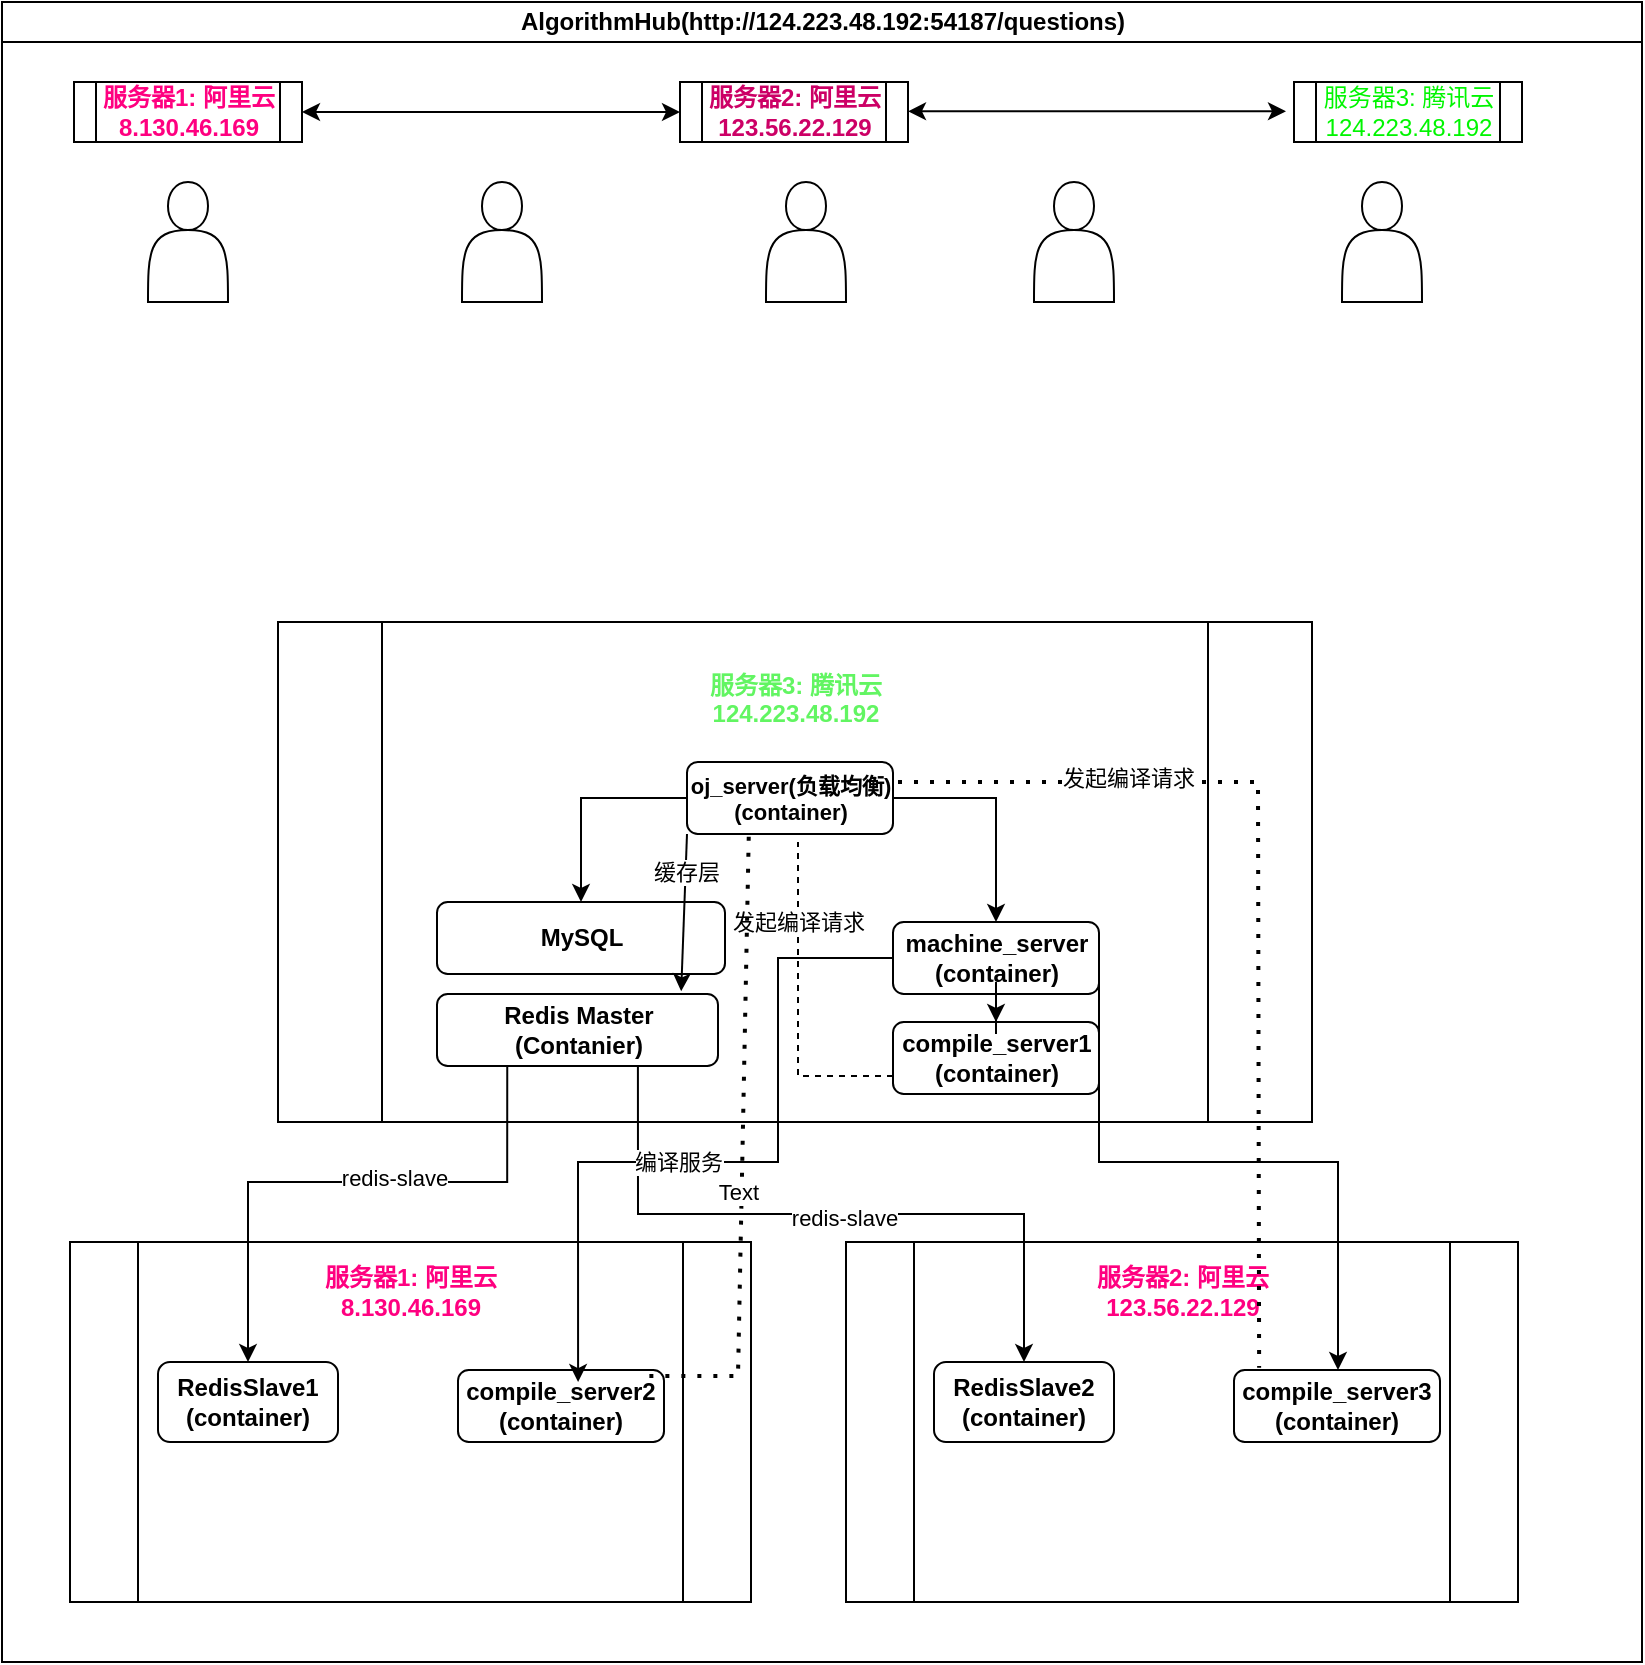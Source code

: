 <mxfile version="24.0.7" type="github">
  <diagram id="prtHgNgQTEPvFCAcTncT" name="Page-1">
    <mxGraphModel dx="1816" dy="514" grid="1" gridSize="10" guides="1" tooltips="1" connect="1" arrows="1" fold="1" page="1" pageScale="1" pageWidth="827" pageHeight="1169" math="0" shadow="0">
      <root>
        <mxCell id="0" />
        <mxCell id="1" parent="0" />
        <mxCell id="dNxyNK7c78bLwvsdeMH5-11" value="AlgorithmHub(http://124.223.48.192:54187/questions)" style="swimlane;html=1;startSize=20;horizontal=1;containerType=tree;glass=0;" parent="1" vertex="1">
          <mxGeometry x="-10" y="70" width="820" height="830" as="geometry" />
        </mxCell>
        <mxCell id="q6-PjsSTL5TGRvUFHwgN-34" value="&lt;font color=&quot;#ff0080&quot;&gt;&lt;b&gt;服务器2: 阿里云&lt;/b&gt;&lt;/font&gt;&lt;div&gt;&lt;font color=&quot;#ff0080&quot;&gt;&lt;b&gt;123.56.22.129&lt;br&gt;&lt;/b&gt;&lt;/font&gt;&lt;div&gt;&lt;font color=&quot;#ff0080&quot;&gt;&lt;b&gt;&lt;br&gt;&lt;/b&gt;&lt;/font&gt;&lt;/div&gt;&lt;div&gt;&lt;font color=&quot;#ff0080&quot;&gt;&lt;b&gt;&lt;br&gt;&lt;/b&gt;&lt;/font&gt;&lt;/div&gt;&lt;div&gt;&lt;font color=&quot;#ff0080&quot;&gt;&lt;b&gt;&lt;br&gt;&lt;/b&gt;&lt;/font&gt;&lt;/div&gt;&lt;div&gt;&lt;font color=&quot;#ff0080&quot;&gt;&lt;b&gt;&lt;br&gt;&lt;/b&gt;&lt;/font&gt;&lt;/div&gt;&lt;div&gt;&lt;font color=&quot;#ff0080&quot;&gt;&lt;b&gt;&lt;br&gt;&lt;/b&gt;&lt;/font&gt;&lt;/div&gt;&lt;div&gt;&lt;font color=&quot;#ff0080&quot;&gt;&lt;b&gt;&lt;br&gt;&lt;/b&gt;&lt;/font&gt;&lt;/div&gt;&lt;div&gt;&lt;font color=&quot;#ff0080&quot;&gt;&lt;b&gt;&lt;br&gt;&lt;/b&gt;&lt;/font&gt;&lt;/div&gt;&lt;div&gt;&lt;font color=&quot;#ff0080&quot;&gt;&lt;b&gt;&lt;br&gt;&lt;/b&gt;&lt;/font&gt;&lt;/div&gt;&lt;div&gt;&lt;br&gt;&lt;/div&gt;&lt;/div&gt;" style="shape=process;whiteSpace=wrap;html=1;backgroundOutline=1;" vertex="1" parent="dNxyNK7c78bLwvsdeMH5-11">
          <mxGeometry x="422" y="620" width="336" height="180" as="geometry" />
        </mxCell>
        <mxCell id="q6-PjsSTL5TGRvUFHwgN-31" value="&lt;font color=&quot;#ff0080&quot;&gt;&lt;b&gt;服务器1: 阿里云&lt;/b&gt;&lt;/font&gt;&lt;div&gt;&lt;font color=&quot;#ff0080&quot;&gt;&lt;b&gt;8.130.46.169&lt;/b&gt;&lt;/font&gt;&lt;/div&gt;&lt;div&gt;&lt;font color=&quot;#ff0080&quot;&gt;&lt;b&gt;&lt;br&gt;&lt;/b&gt;&lt;/font&gt;&lt;/div&gt;&lt;div&gt;&lt;font color=&quot;#ff0080&quot;&gt;&lt;b&gt;&lt;br&gt;&lt;/b&gt;&lt;/font&gt;&lt;/div&gt;&lt;div&gt;&lt;font color=&quot;#ff0080&quot;&gt;&lt;b&gt;&lt;br&gt;&lt;/b&gt;&lt;/font&gt;&lt;/div&gt;&lt;div&gt;&lt;font color=&quot;#ff0080&quot;&gt;&lt;b&gt;&lt;br&gt;&lt;/b&gt;&lt;/font&gt;&lt;/div&gt;&lt;div&gt;&lt;font color=&quot;#ff0080&quot;&gt;&lt;b&gt;&lt;br&gt;&lt;/b&gt;&lt;/font&gt;&lt;/div&gt;&lt;div&gt;&lt;font color=&quot;#ff0080&quot;&gt;&lt;b&gt;&lt;br&gt;&lt;/b&gt;&lt;/font&gt;&lt;/div&gt;&lt;div&gt;&lt;font color=&quot;#ff0080&quot;&gt;&lt;b&gt;&lt;br&gt;&lt;/b&gt;&lt;/font&gt;&lt;/div&gt;&lt;div&gt;&lt;font color=&quot;#ff0080&quot;&gt;&lt;b&gt;&lt;br&gt;&lt;/b&gt;&lt;/font&gt;&lt;/div&gt;&lt;div&gt;&lt;br&gt;&lt;/div&gt;" style="shape=process;whiteSpace=wrap;html=1;backgroundOutline=1;" vertex="1" parent="dNxyNK7c78bLwvsdeMH5-11">
          <mxGeometry x="34" y="620" width="340.5" height="180" as="geometry" />
        </mxCell>
        <mxCell id="q6-PjsSTL5TGRvUFHwgN-4" value="&lt;b style=&quot;&quot;&gt;&lt;font color=&quot;#ff0080&quot;&gt;服务器1: 阿里云&lt;/font&gt;&lt;/b&gt;&lt;div&gt;&lt;b style=&quot;&quot;&gt;&lt;font color=&quot;#ff0080&quot;&gt;8.130.46.169&lt;/font&gt;&lt;/b&gt;&lt;/div&gt;" style="shape=process;whiteSpace=wrap;html=1;backgroundOutline=1;" vertex="1" parent="dNxyNK7c78bLwvsdeMH5-11">
          <mxGeometry x="36" y="40" width="114" height="30" as="geometry" />
        </mxCell>
        <mxCell id="q6-PjsSTL5TGRvUFHwgN-15" value="&lt;b style=&quot;&quot;&gt;&lt;font color=&quot;#cc0066&quot;&gt;服务器2: 阿里云&lt;/font&gt;&lt;/b&gt;&lt;div&gt;&lt;b style=&quot;&quot;&gt;&lt;font color=&quot;#cc0066&quot;&gt;123.56.22.129&lt;/font&gt;&lt;/b&gt;&lt;/div&gt;" style="shape=process;whiteSpace=wrap;html=1;backgroundOutline=1;" vertex="1" parent="dNxyNK7c78bLwvsdeMH5-11">
          <mxGeometry x="339" y="40" width="114" height="30" as="geometry" />
        </mxCell>
        <mxCell id="q6-PjsSTL5TGRvUFHwgN-16" value="&lt;font color=&quot;#00f500&quot;&gt;服务器3: 腾讯云&lt;/font&gt;&lt;div&gt;&lt;font color=&quot;#00f500&quot;&gt;124.223.48.192&lt;/font&gt;&lt;/div&gt;" style="shape=process;whiteSpace=wrap;html=1;backgroundOutline=1;" vertex="1" parent="dNxyNK7c78bLwvsdeMH5-11">
          <mxGeometry x="646" y="40" width="114" height="30" as="geometry" />
        </mxCell>
        <mxCell id="q6-PjsSTL5TGRvUFHwgN-18" value="" style="endArrow=classic;startArrow=classic;html=1;rounded=0;entryX=0;entryY=0.5;entryDx=0;entryDy=0;exitX=1;exitY=0.5;exitDx=0;exitDy=0;" edge="1" parent="dNxyNK7c78bLwvsdeMH5-11" source="q6-PjsSTL5TGRvUFHwgN-4" target="q6-PjsSTL5TGRvUFHwgN-15">
          <mxGeometry width="50" height="50" relative="1" as="geometry">
            <mxPoint x="236" y="100" as="sourcePoint" />
            <mxPoint x="286" y="50" as="targetPoint" />
          </mxGeometry>
        </mxCell>
        <mxCell id="q6-PjsSTL5TGRvUFHwgN-19" value="" style="endArrow=classic;startArrow=classic;html=1;rounded=0;entryX=0;entryY=0.5;entryDx=0;entryDy=0;exitX=1;exitY=0.5;exitDx=0;exitDy=0;" edge="1" parent="dNxyNK7c78bLwvsdeMH5-11">
          <mxGeometry width="50" height="50" relative="1" as="geometry">
            <mxPoint x="453" y="54.66" as="sourcePoint" />
            <mxPoint x="642" y="54.66" as="targetPoint" />
          </mxGeometry>
        </mxCell>
        <mxCell id="q6-PjsSTL5TGRvUFHwgN-20" value="&lt;font color=&quot;#62f562&quot;&gt;&lt;b&gt;服务器3: 腾讯云&lt;/b&gt;&lt;/font&gt;&lt;div&gt;&lt;font color=&quot;#62f562&quot;&gt;&lt;b&gt;124.223.48.192&lt;/b&gt;&lt;/font&gt;&lt;/div&gt;&lt;div&gt;&lt;font color=&quot;#62f562&quot;&gt;&lt;b&gt;&lt;br&gt;&lt;/b&gt;&lt;/font&gt;&lt;/div&gt;&lt;div&gt;&lt;font color=&quot;#62f562&quot;&gt;&lt;b&gt;&lt;br&gt;&lt;/b&gt;&lt;/font&gt;&lt;/div&gt;&lt;div&gt;&lt;font color=&quot;#62f562&quot;&gt;&lt;b&gt;&lt;br&gt;&lt;/b&gt;&lt;/font&gt;&lt;/div&gt;&lt;div&gt;&lt;font color=&quot;#62f562&quot;&gt;&lt;b&gt;&lt;br&gt;&lt;/b&gt;&lt;/font&gt;&lt;/div&gt;&lt;div&gt;&lt;font color=&quot;#62f562&quot;&gt;&lt;b&gt;&lt;br&gt;&lt;/b&gt;&lt;/font&gt;&lt;/div&gt;&lt;div&gt;&lt;font color=&quot;#62f562&quot;&gt;&lt;b&gt;&lt;br&gt;&lt;/b&gt;&lt;/font&gt;&lt;/div&gt;&lt;div&gt;&lt;font color=&quot;#62f562&quot;&gt;&lt;b&gt;&lt;br&gt;&lt;/b&gt;&lt;/font&gt;&lt;/div&gt;&lt;div&gt;&lt;font color=&quot;#62f562&quot;&gt;&lt;b&gt;&lt;br&gt;&lt;/b&gt;&lt;/font&gt;&lt;/div&gt;&lt;div&gt;&lt;font color=&quot;#62f562&quot;&gt;&lt;b&gt;&lt;br&gt;&lt;/b&gt;&lt;/font&gt;&lt;/div&gt;&lt;div&gt;&lt;font color=&quot;#62f562&quot;&gt;&lt;b&gt;&lt;br&gt;&lt;/b&gt;&lt;/font&gt;&lt;/div&gt;&lt;div&gt;&lt;font color=&quot;#62f562&quot;&gt;&lt;b&gt;&lt;br&gt;&lt;/b&gt;&lt;/font&gt;&lt;/div&gt;&lt;div&gt;&lt;br&gt;&lt;/div&gt;" style="shape=process;whiteSpace=wrap;html=1;backgroundOutline=1;" vertex="1" parent="dNxyNK7c78bLwvsdeMH5-11">
          <mxGeometry x="138" y="310" width="517" height="250" as="geometry" />
        </mxCell>
        <mxCell id="q6-PjsSTL5TGRvUFHwgN-44" style="edgeStyle=orthogonalEdgeStyle;rounded=0;orthogonalLoop=1;jettySize=auto;html=1;exitX=0;exitY=0.5;exitDx=0;exitDy=0;" edge="1" parent="dNxyNK7c78bLwvsdeMH5-11" source="q6-PjsSTL5TGRvUFHwgN-21" target="q6-PjsSTL5TGRvUFHwgN-22">
          <mxGeometry relative="1" as="geometry" />
        </mxCell>
        <mxCell id="q6-PjsSTL5TGRvUFHwgN-45" style="edgeStyle=orthogonalEdgeStyle;rounded=0;orthogonalLoop=1;jettySize=auto;html=1;exitX=1;exitY=0.5;exitDx=0;exitDy=0;" edge="1" parent="dNxyNK7c78bLwvsdeMH5-11" source="q6-PjsSTL5TGRvUFHwgN-21" target="q6-PjsSTL5TGRvUFHwgN-26">
          <mxGeometry relative="1" as="geometry" />
        </mxCell>
        <mxCell id="q6-PjsSTL5TGRvUFHwgN-21" value="&lt;font style=&quot;font-size: 11px;&quot;&gt;&lt;b&gt;oj_server(&lt;font style=&quot;font-size: 11px;&quot;&gt;负载均衡&lt;/font&gt;)&lt;/b&gt;&lt;/font&gt;&lt;div style=&quot;font-size: 11px;&quot;&gt;&lt;font style=&quot;font-size: 11px;&quot;&gt;&lt;b&gt;(container)&lt;/b&gt;&lt;/font&gt;&lt;/div&gt;" style="rounded=1;whiteSpace=wrap;html=1;" vertex="1" parent="dNxyNK7c78bLwvsdeMH5-11">
          <mxGeometry x="342.5" y="380" width="103" height="36" as="geometry" />
        </mxCell>
        <mxCell id="q6-PjsSTL5TGRvUFHwgN-22" value="&lt;b&gt;MySQL&lt;/b&gt;" style="rounded=1;whiteSpace=wrap;html=1;" vertex="1" parent="dNxyNK7c78bLwvsdeMH5-11">
          <mxGeometry x="217.5" y="450" width="144" height="36" as="geometry" />
        </mxCell>
        <mxCell id="q6-PjsSTL5TGRvUFHwgN-37" style="edgeStyle=orthogonalEdgeStyle;rounded=0;orthogonalLoop=1;jettySize=auto;html=1;exitX=0.25;exitY=1;exitDx=0;exitDy=0;" edge="1" parent="dNxyNK7c78bLwvsdeMH5-11" source="q6-PjsSTL5TGRvUFHwgN-23" target="q6-PjsSTL5TGRvUFHwgN-32">
          <mxGeometry relative="1" as="geometry">
            <Array as="points">
              <mxPoint x="253" y="590" />
              <mxPoint x="123" y="590" />
            </Array>
          </mxGeometry>
        </mxCell>
        <mxCell id="q6-PjsSTL5TGRvUFHwgN-57" value="redis-slave" style="edgeLabel;html=1;align=center;verticalAlign=middle;resizable=0;points=[];" vertex="1" connectable="0" parent="q6-PjsSTL5TGRvUFHwgN-37">
          <mxGeometry x="-0.175" y="-2" relative="1" as="geometry">
            <mxPoint as="offset" />
          </mxGeometry>
        </mxCell>
        <mxCell id="q6-PjsSTL5TGRvUFHwgN-38" style="edgeStyle=orthogonalEdgeStyle;rounded=0;orthogonalLoop=1;jettySize=auto;html=1;exitX=0.715;exitY=1;exitDx=0;exitDy=0;entryX=0.5;entryY=0;entryDx=0;entryDy=0;exitPerimeter=0;" edge="1" parent="dNxyNK7c78bLwvsdeMH5-11" source="q6-PjsSTL5TGRvUFHwgN-23" target="q6-PjsSTL5TGRvUFHwgN-35">
          <mxGeometry relative="1" as="geometry" />
        </mxCell>
        <mxCell id="q6-PjsSTL5TGRvUFHwgN-58" value="redis-slave" style="edgeLabel;html=1;align=center;verticalAlign=middle;resizable=0;points=[];" vertex="1" connectable="0" parent="q6-PjsSTL5TGRvUFHwgN-38">
          <mxGeometry x="0.034" y="-2" relative="1" as="geometry">
            <mxPoint as="offset" />
          </mxGeometry>
        </mxCell>
        <mxCell id="q6-PjsSTL5TGRvUFHwgN-23" value="&lt;b&gt;Redis Master&lt;/b&gt;&lt;div&gt;&lt;b&gt;(Contanier)&lt;/b&gt;&lt;/div&gt;" style="rounded=1;whiteSpace=wrap;html=1;" vertex="1" parent="dNxyNK7c78bLwvsdeMH5-11">
          <mxGeometry x="217.5" y="496" width="140.5" height="36" as="geometry" />
        </mxCell>
        <mxCell id="q6-PjsSTL5TGRvUFHwgN-41" style="edgeStyle=orthogonalEdgeStyle;rounded=0;orthogonalLoop=1;jettySize=auto;html=1;exitX=1;exitY=0.5;exitDx=0;exitDy=0;" edge="1" parent="dNxyNK7c78bLwvsdeMH5-11" source="q6-PjsSTL5TGRvUFHwgN-26" target="q6-PjsSTL5TGRvUFHwgN-36">
          <mxGeometry relative="1" as="geometry">
            <Array as="points">
              <mxPoint x="548" y="580" />
              <mxPoint x="668" y="580" />
            </Array>
          </mxGeometry>
        </mxCell>
        <mxCell id="q6-PjsSTL5TGRvUFHwgN-26" value="&lt;b&gt;machine_server&lt;/b&gt;&lt;div&gt;&lt;b&gt;(container)&lt;/b&gt;&lt;/div&gt;" style="rounded=1;whiteSpace=wrap;html=1;" vertex="1" parent="dNxyNK7c78bLwvsdeMH5-11">
          <mxGeometry x="445.5" y="460" width="103" height="36" as="geometry" />
        </mxCell>
        <mxCell id="q6-PjsSTL5TGRvUFHwgN-30" value="&lt;b&gt;compile_server1&lt;/b&gt;&lt;div&gt;&lt;b&gt;(container)&lt;/b&gt;&lt;/div&gt;" style="rounded=1;whiteSpace=wrap;html=1;" vertex="1" parent="dNxyNK7c78bLwvsdeMH5-11">
          <mxGeometry x="445.5" y="510" width="103" height="36" as="geometry" />
        </mxCell>
        <mxCell id="q6-PjsSTL5TGRvUFHwgN-32" value="&lt;b&gt;RedisSlave1&lt;/b&gt;&lt;div&gt;&lt;b&gt;(container)&lt;/b&gt;&lt;/div&gt;" style="rounded=1;whiteSpace=wrap;html=1;" vertex="1" parent="dNxyNK7c78bLwvsdeMH5-11">
          <mxGeometry x="78" y="680" width="90" height="40" as="geometry" />
        </mxCell>
        <mxCell id="q6-PjsSTL5TGRvUFHwgN-33" value="&lt;b&gt;compile_server2&lt;/b&gt;&lt;div&gt;&lt;b&gt;(container)&lt;/b&gt;&lt;/div&gt;" style="rounded=1;whiteSpace=wrap;html=1;" vertex="1" parent="dNxyNK7c78bLwvsdeMH5-11">
          <mxGeometry x="228" y="684" width="103" height="36" as="geometry" />
        </mxCell>
        <mxCell id="q6-PjsSTL5TGRvUFHwgN-35" value="&lt;b&gt;RedisSlave2&lt;/b&gt;&lt;div&gt;&lt;b&gt;(container)&lt;/b&gt;&lt;/div&gt;" style="rounded=1;whiteSpace=wrap;html=1;" vertex="1" parent="dNxyNK7c78bLwvsdeMH5-11">
          <mxGeometry x="466" y="680" width="90" height="40" as="geometry" />
        </mxCell>
        <mxCell id="q6-PjsSTL5TGRvUFHwgN-36" value="&lt;b&gt;compile_server3&lt;/b&gt;&lt;div&gt;&lt;b&gt;(container)&lt;/b&gt;&lt;/div&gt;" style="rounded=1;whiteSpace=wrap;html=1;" vertex="1" parent="dNxyNK7c78bLwvsdeMH5-11">
          <mxGeometry x="616" y="684" width="103" height="36" as="geometry" />
        </mxCell>
        <mxCell id="q6-PjsSTL5TGRvUFHwgN-39" style="edgeStyle=orthogonalEdgeStyle;rounded=0;orthogonalLoop=1;jettySize=auto;html=1;exitX=0.5;exitY=1;exitDx=0;exitDy=0;" edge="1" parent="dNxyNK7c78bLwvsdeMH5-11" source="q6-PjsSTL5TGRvUFHwgN-26" target="q6-PjsSTL5TGRvUFHwgN-30">
          <mxGeometry relative="1" as="geometry" />
        </mxCell>
        <mxCell id="q6-PjsSTL5TGRvUFHwgN-40" style="edgeStyle=orthogonalEdgeStyle;rounded=0;orthogonalLoop=1;jettySize=auto;html=1;exitX=0;exitY=0.5;exitDx=0;exitDy=0;entryX=0.583;entryY=0.167;entryDx=0;entryDy=0;entryPerimeter=0;" edge="1" parent="dNxyNK7c78bLwvsdeMH5-11" source="q6-PjsSTL5TGRvUFHwgN-26" target="q6-PjsSTL5TGRvUFHwgN-33">
          <mxGeometry relative="1" as="geometry">
            <Array as="points">
              <mxPoint x="388" y="478" />
              <mxPoint x="388" y="580" />
              <mxPoint x="288" y="580" />
            </Array>
          </mxGeometry>
        </mxCell>
        <mxCell id="q6-PjsSTL5TGRvUFHwgN-60" value="编译服务" style="edgeLabel;html=1;align=center;verticalAlign=middle;resizable=0;points=[];" vertex="1" connectable="0" parent="q6-PjsSTL5TGRvUFHwgN-40">
          <mxGeometry x="0.133" relative="1" as="geometry">
            <mxPoint as="offset" />
          </mxGeometry>
        </mxCell>
        <mxCell id="q6-PjsSTL5TGRvUFHwgN-50" value="" style="endArrow=none;dashed=1;html=1;rounded=0;exitX=0;exitY=0.75;exitDx=0;exitDy=0;" edge="1" parent="dNxyNK7c78bLwvsdeMH5-11" source="q6-PjsSTL5TGRvUFHwgN-30">
          <mxGeometry width="50" height="50" relative="1" as="geometry">
            <mxPoint x="348" y="470" as="sourcePoint" />
            <mxPoint x="398" y="420" as="targetPoint" />
            <Array as="points">
              <mxPoint x="398" y="537" />
            </Array>
          </mxGeometry>
        </mxCell>
        <mxCell id="q6-PjsSTL5TGRvUFHwgN-63" value="发起编译请求" style="edgeLabel;html=1;align=center;verticalAlign=middle;resizable=0;points=[];" vertex="1" connectable="0" parent="q6-PjsSTL5TGRvUFHwgN-50">
          <mxGeometry x="0.52" relative="1" as="geometry">
            <mxPoint as="offset" />
          </mxGeometry>
        </mxCell>
        <mxCell id="q6-PjsSTL5TGRvUFHwgN-52" value="" style="endArrow=none;dashed=1;html=1;dashPattern=1 3;strokeWidth=2;rounded=0;entryX=0.3;entryY=0.981;entryDx=0;entryDy=0;entryPerimeter=0;exitX=0.929;exitY=0.065;exitDx=0;exitDy=0;exitPerimeter=0;" edge="1" parent="dNxyNK7c78bLwvsdeMH5-11">
          <mxGeometry width="50" height="50" relative="1" as="geometry">
            <mxPoint x="323.687" y="687.02" as="sourcePoint" />
            <mxPoint x="373.4" y="415.996" as="targetPoint" />
            <Array as="points">
              <mxPoint x="368" y="687" />
            </Array>
          </mxGeometry>
        </mxCell>
        <mxCell id="q6-PjsSTL5TGRvUFHwgN-61" value="Text" style="edgeLabel;html=1;align=center;verticalAlign=middle;resizable=0;points=[];" vertex="1" connectable="0" parent="q6-PjsSTL5TGRvUFHwgN-52">
          <mxGeometry x="-0.133" y="2" relative="1" as="geometry">
            <mxPoint as="offset" />
          </mxGeometry>
        </mxCell>
        <mxCell id="q6-PjsSTL5TGRvUFHwgN-53" value="" style="endArrow=none;dashed=1;html=1;dashPattern=1 3;strokeWidth=2;rounded=0;entryX=0.122;entryY=-0.031;entryDx=0;entryDy=0;entryPerimeter=0;" edge="1" parent="dNxyNK7c78bLwvsdeMH5-11" target="q6-PjsSTL5TGRvUFHwgN-36">
          <mxGeometry width="50" height="50" relative="1" as="geometry">
            <mxPoint x="448" y="390" as="sourcePoint" />
            <mxPoint x="498" y="340" as="targetPoint" />
            <Array as="points">
              <mxPoint x="628" y="390" />
            </Array>
          </mxGeometry>
        </mxCell>
        <mxCell id="q6-PjsSTL5TGRvUFHwgN-62" value="发起编译请求" style="edgeLabel;html=1;align=center;verticalAlign=middle;resizable=0;points=[];" vertex="1" connectable="0" parent="q6-PjsSTL5TGRvUFHwgN-53">
          <mxGeometry x="-0.516" y="2" relative="1" as="geometry">
            <mxPoint as="offset" />
          </mxGeometry>
        </mxCell>
        <mxCell id="q6-PjsSTL5TGRvUFHwgN-54" value="" style="endArrow=classic;html=1;rounded=0;exitX=0;exitY=1;exitDx=0;exitDy=0;entryX=0.869;entryY=-0.038;entryDx=0;entryDy=0;entryPerimeter=0;" edge="1" parent="dNxyNK7c78bLwvsdeMH5-11" source="q6-PjsSTL5TGRvUFHwgN-21" target="q6-PjsSTL5TGRvUFHwgN-23">
          <mxGeometry width="50" height="50" relative="1" as="geometry">
            <mxPoint x="428" y="570" as="sourcePoint" />
            <mxPoint x="478" y="520" as="targetPoint" />
          </mxGeometry>
        </mxCell>
        <mxCell id="q6-PjsSTL5TGRvUFHwgN-56" value="缓存层" style="edgeLabel;html=1;align=center;verticalAlign=middle;resizable=0;points=[];" vertex="1" connectable="0" parent="q6-PjsSTL5TGRvUFHwgN-54">
          <mxGeometry x="-0.526" relative="1" as="geometry">
            <mxPoint as="offset" />
          </mxGeometry>
        </mxCell>
        <mxCell id="q6-PjsSTL5TGRvUFHwgN-64" value="" style="shape=actor;whiteSpace=wrap;html=1;" vertex="1" parent="dNxyNK7c78bLwvsdeMH5-11">
          <mxGeometry x="382" y="90" width="40" height="60" as="geometry" />
        </mxCell>
        <mxCell id="q6-PjsSTL5TGRvUFHwgN-65" value="" style="shape=actor;whiteSpace=wrap;html=1;" vertex="1" parent="dNxyNK7c78bLwvsdeMH5-11">
          <mxGeometry x="516" y="90" width="40" height="60" as="geometry" />
        </mxCell>
        <mxCell id="q6-PjsSTL5TGRvUFHwgN-66" value="" style="shape=actor;whiteSpace=wrap;html=1;" vertex="1" parent="dNxyNK7c78bLwvsdeMH5-11">
          <mxGeometry x="230" y="90" width="40" height="60" as="geometry" />
        </mxCell>
        <mxCell id="q6-PjsSTL5TGRvUFHwgN-67" value="" style="shape=actor;whiteSpace=wrap;html=1;" vertex="1" parent="dNxyNK7c78bLwvsdeMH5-11">
          <mxGeometry x="670" y="90" width="40" height="60" as="geometry" />
        </mxCell>
        <mxCell id="q6-PjsSTL5TGRvUFHwgN-68" value="" style="shape=actor;whiteSpace=wrap;html=1;" vertex="1" parent="dNxyNK7c78bLwvsdeMH5-11">
          <mxGeometry x="73" y="90" width="40" height="60" as="geometry" />
        </mxCell>
      </root>
    </mxGraphModel>
  </diagram>
</mxfile>
